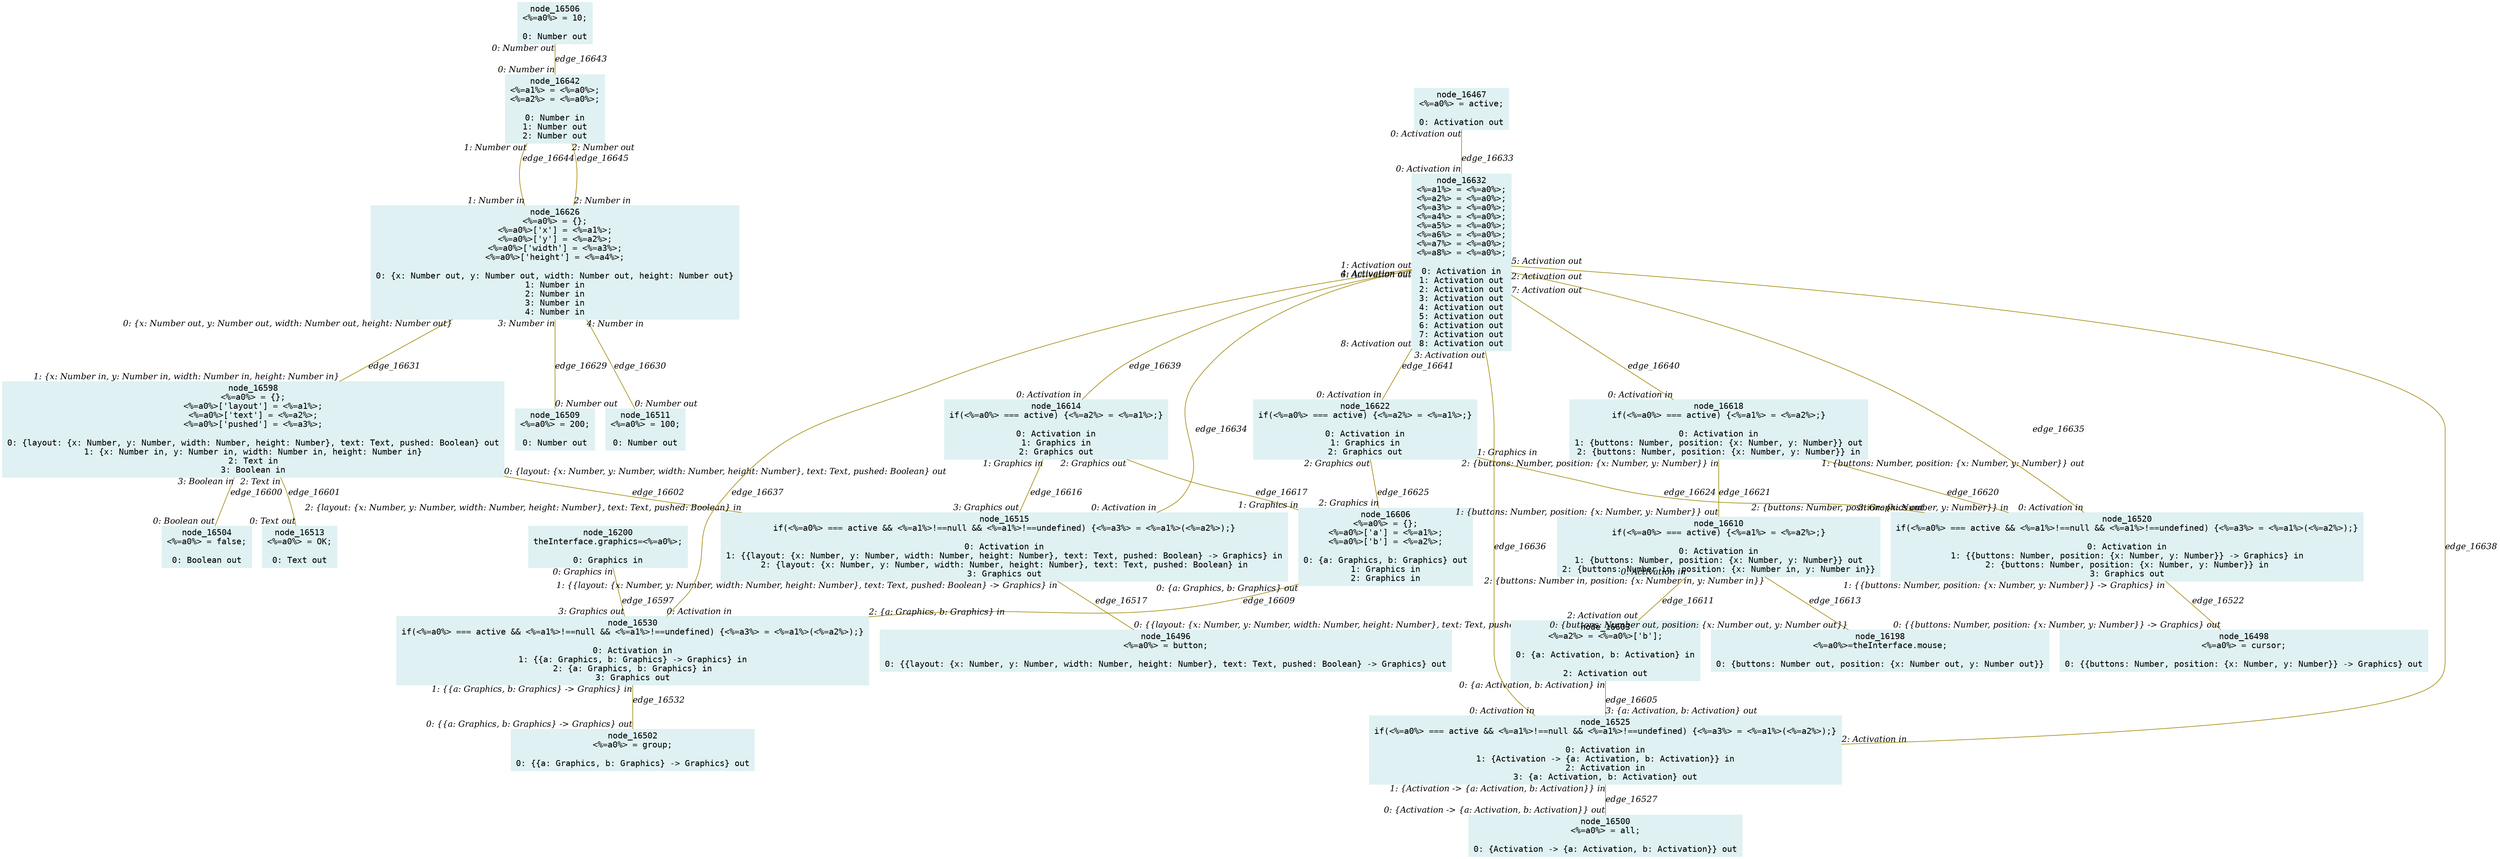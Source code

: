 digraph g{node_16198 [shape="box", style="filled", color="#dff1f2", fontname="Courier", label="node_16198
<%=a0%>=theInterface.mouse;

0: {buttons: Number out, position: {x: Number out, y: Number out}}" ]
node_16200 [shape="box", style="filled", color="#dff1f2", fontname="Courier", label="node_16200
theInterface.graphics=<%=a0%>;

0: Graphics in" ]
node_16467 [shape="box", style="filled", color="#dff1f2", fontname="Courier", label="node_16467
<%=a0%> = active;

0: Activation out" ]
node_16496 [shape="box", style="filled", color="#dff1f2", fontname="Courier", label="node_16496
<%=a0%> = button;

0: {{layout: {x: Number, y: Number, width: Number, height: Number}, text: Text, pushed: Boolean} -> Graphics} out" ]
node_16498 [shape="box", style="filled", color="#dff1f2", fontname="Courier", label="node_16498
<%=a0%> = cursor;

0: {{buttons: Number, position: {x: Number, y: Number}} -> Graphics} out" ]
node_16500 [shape="box", style="filled", color="#dff1f2", fontname="Courier", label="node_16500
<%=a0%> = all;

0: {Activation -> {a: Activation, b: Activation}} out" ]
node_16502 [shape="box", style="filled", color="#dff1f2", fontname="Courier", label="node_16502
<%=a0%> = group;

0: {{a: Graphics, b: Graphics} -> Graphics} out" ]
node_16504 [shape="box", style="filled", color="#dff1f2", fontname="Courier", label="node_16504
<%=a0%> = false;

0: Boolean out" ]
node_16506 [shape="box", style="filled", color="#dff1f2", fontname="Courier", label="node_16506
<%=a0%> = 10;

0: Number out" ]
node_16509 [shape="box", style="filled", color="#dff1f2", fontname="Courier", label="node_16509
<%=a0%> = 200;

0: Number out" ]
node_16511 [shape="box", style="filled", color="#dff1f2", fontname="Courier", label="node_16511
<%=a0%> = 100;

0: Number out" ]
node_16513 [shape="box", style="filled", color="#dff1f2", fontname="Courier", label="node_16513
<%=a0%> = OK;

0: Text out" ]
node_16515 [shape="box", style="filled", color="#dff1f2", fontname="Courier", label="node_16515
if(<%=a0%> === active && <%=a1%>!==null && <%=a1%>!==undefined) {<%=a3%> = <%=a1%>(<%=a2%>);}

0: Activation in
1: {{layout: {x: Number, y: Number, width: Number, height: Number}, text: Text, pushed: Boolean} -> Graphics} in
2: {layout: {x: Number, y: Number, width: Number, height: Number}, text: Text, pushed: Boolean} in
3: Graphics out" ]
node_16520 [shape="box", style="filled", color="#dff1f2", fontname="Courier", label="node_16520
if(<%=a0%> === active && <%=a1%>!==null && <%=a1%>!==undefined) {<%=a3%> = <%=a1%>(<%=a2%>);}

0: Activation in
1: {{buttons: Number, position: {x: Number, y: Number}} -> Graphics} in
2: {buttons: Number, position: {x: Number, y: Number}} in
3: Graphics out" ]
node_16525 [shape="box", style="filled", color="#dff1f2", fontname="Courier", label="node_16525
if(<%=a0%> === active && <%=a1%>!==null && <%=a1%>!==undefined) {<%=a3%> = <%=a1%>(<%=a2%>);}

0: Activation in
1: {Activation -> {a: Activation, b: Activation}} in
2: Activation in
3: {a: Activation, b: Activation} out" ]
node_16530 [shape="box", style="filled", color="#dff1f2", fontname="Courier", label="node_16530
if(<%=a0%> === active && <%=a1%>!==null && <%=a1%>!==undefined) {<%=a3%> = <%=a1%>(<%=a2%>);}

0: Activation in
1: {{a: Graphics, b: Graphics} -> Graphics} in
2: {a: Graphics, b: Graphics} in
3: Graphics out" ]
node_16598 [shape="box", style="filled", color="#dff1f2", fontname="Courier", label="node_16598
<%=a0%> = {};
<%=a0%>['layout'] = <%=a1%>;
<%=a0%>['text'] = <%=a2%>;
<%=a0%>['pushed'] = <%=a3%>;

0: {layout: {x: Number, y: Number, width: Number, height: Number}, text: Text, pushed: Boolean} out
1: {x: Number in, y: Number in, width: Number in, height: Number in}
2: Text in
3: Boolean in" ]
node_16603 [shape="box", style="filled", color="#dff1f2", fontname="Courier", label="node_16603
<%=a2%> = <%=a0%>['b'];

0: {a: Activation, b: Activation} in

2: Activation out" ]
node_16606 [shape="box", style="filled", color="#dff1f2", fontname="Courier", label="node_16606
<%=a0%> = {};
<%=a0%>['a'] = <%=a1%>;
<%=a0%>['b'] = <%=a2%>;

0: {a: Graphics, b: Graphics} out
1: Graphics in
2: Graphics in" ]
node_16610 [shape="box", style="filled", color="#dff1f2", fontname="Courier", label="node_16610
if(<%=a0%> === active) {<%=a1%> = <%=a2%>;}

0: Activation in
1: {buttons: Number, position: {x: Number, y: Number}} out
2: {buttons: Number in, position: {x: Number in, y: Number in}}" ]
node_16614 [shape="box", style="filled", color="#dff1f2", fontname="Courier", label="node_16614
if(<%=a0%> === active) {<%=a2%> = <%=a1%>;}

0: Activation in
1: Graphics in
2: Graphics out" ]
node_16618 [shape="box", style="filled", color="#dff1f2", fontname="Courier", label="node_16618
if(<%=a0%> === active) {<%=a1%> = <%=a2%>;}

0: Activation in
1: {buttons: Number, position: {x: Number, y: Number}} out
2: {buttons: Number, position: {x: Number, y: Number}} in" ]
node_16622 [shape="box", style="filled", color="#dff1f2", fontname="Courier", label="node_16622
if(<%=a0%> === active) {<%=a2%> = <%=a1%>;}

0: Activation in
1: Graphics in
2: Graphics out" ]
node_16626 [shape="box", style="filled", color="#dff1f2", fontname="Courier", label="node_16626
<%=a0%> = {};
<%=a0%>['x'] = <%=a1%>;
<%=a0%>['y'] = <%=a2%>;
<%=a0%>['width'] = <%=a3%>;
<%=a0%>['height'] = <%=a4%>;

0: {x: Number out, y: Number out, width: Number out, height: Number out}
1: Number in
2: Number in
3: Number in
4: Number in" ]
node_16632 [shape="box", style="filled", color="#dff1f2", fontname="Courier", label="node_16632
<%=a1%> = <%=a0%>;
<%=a2%> = <%=a0%>;
<%=a3%> = <%=a0%>;
<%=a4%> = <%=a0%>;
<%=a5%> = <%=a0%>;
<%=a6%> = <%=a0%>;
<%=a7%> = <%=a0%>;
<%=a8%> = <%=a0%>;

0: Activation in
1: Activation out
2: Activation out
3: Activation out
4: Activation out
5: Activation out
6: Activation out
7: Activation out
8: Activation out" ]
node_16642 [shape="box", style="filled", color="#dff1f2", fontname="Courier", label="node_16642
<%=a1%> = <%=a0%>;
<%=a2%> = <%=a0%>;

0: Number in
1: Number out
2: Number out" ]
node_16515 -> node_16496 [dir=none, arrowHead=none, fontname="Times-Italic", arrowsize=1, color="#9d8400", label="edge_16517",  headlabel="0: {{layout: {x: Number, y: Number, width: Number, height: Number}, text: Text, pushed: Boolean} -> Graphics} out", taillabel="1: {{layout: {x: Number, y: Number, width: Number, height: Number}, text: Text, pushed: Boolean} -> Graphics} in" ]
node_16520 -> node_16498 [dir=none, arrowHead=none, fontname="Times-Italic", arrowsize=1, color="#9d8400", label="edge_16522",  headlabel="0: {{buttons: Number, position: {x: Number, y: Number}} -> Graphics} out", taillabel="1: {{buttons: Number, position: {x: Number, y: Number}} -> Graphics} in" ]
node_16525 -> node_16500 [dir=none, arrowHead=none, fontname="Times-Italic", arrowsize=1, color="#9d8400", label="edge_16527",  headlabel="0: {Activation -> {a: Activation, b: Activation}} out", taillabel="1: {Activation -> {a: Activation, b: Activation}} in" ]
node_16530 -> node_16502 [dir=none, arrowHead=none, fontname="Times-Italic", arrowsize=1, color="#9d8400", label="edge_16532",  headlabel="0: {{a: Graphics, b: Graphics} -> Graphics} out", taillabel="1: {{a: Graphics, b: Graphics} -> Graphics} in" ]
node_16200 -> node_16530 [dir=none, arrowHead=none, fontname="Times-Italic", arrowsize=1, color="#9d8400", label="edge_16597",  headlabel="3: Graphics out", taillabel="0: Graphics in" ]
node_16598 -> node_16504 [dir=none, arrowHead=none, fontname="Times-Italic", arrowsize=1, color="#9d8400", label="edge_16600",  headlabel="0: Boolean out", taillabel="3: Boolean in" ]
node_16598 -> node_16513 [dir=none, arrowHead=none, fontname="Times-Italic", arrowsize=1, color="#9d8400", label="edge_16601",  headlabel="0: Text out", taillabel="2: Text in" ]
node_16598 -> node_16515 [dir=none, arrowHead=none, fontname="Times-Italic", arrowsize=1, color="#9d8400", label="edge_16602",  headlabel="2: {layout: {x: Number, y: Number, width: Number, height: Number}, text: Text, pushed: Boolean} in", taillabel="0: {layout: {x: Number, y: Number, width: Number, height: Number}, text: Text, pushed: Boolean} out" ]
node_16603 -> node_16525 [dir=none, arrowHead=none, fontname="Times-Italic", arrowsize=1, color="#9d8400", label="edge_16605",  headlabel="3: {a: Activation, b: Activation} out", taillabel="0: {a: Activation, b: Activation} in" ]
node_16606 -> node_16530 [dir=none, arrowHead=none, fontname="Times-Italic", arrowsize=1, color="#9d8400", label="edge_16609",  headlabel="2: {a: Graphics, b: Graphics} in", taillabel="0: {a: Graphics, b: Graphics} out" ]
node_16610 -> node_16603 [dir=none, arrowHead=none, fontname="Times-Italic", arrowsize=1, color="#9d8400", label="edge_16611",  headlabel="2: Activation out", taillabel="0: Activation in" ]
node_16610 -> node_16198 [dir=none, arrowHead=none, fontname="Times-Italic", arrowsize=1, color="#9d8400", label="edge_16613",  headlabel="0: {buttons: Number out, position: {x: Number out, y: Number out}}", taillabel="2: {buttons: Number in, position: {x: Number in, y: Number in}}" ]
node_16614 -> node_16515 [dir=none, arrowHead=none, fontname="Times-Italic", arrowsize=1, color="#9d8400", label="edge_16616",  headlabel="3: Graphics out", taillabel="1: Graphics in" ]
node_16614 -> node_16606 [dir=none, arrowHead=none, fontname="Times-Italic", arrowsize=1, color="#9d8400", label="edge_16617",  headlabel="1: Graphics in", taillabel="2: Graphics out" ]
node_16618 -> node_16520 [dir=none, arrowHead=none, fontname="Times-Italic", arrowsize=1, color="#9d8400", label="edge_16620",  headlabel="2: {buttons: Number, position: {x: Number, y: Number}} in", taillabel="1: {buttons: Number, position: {x: Number, y: Number}} out" ]
node_16618 -> node_16610 [dir=none, arrowHead=none, fontname="Times-Italic", arrowsize=1, color="#9d8400", label="edge_16621",  headlabel="1: {buttons: Number, position: {x: Number, y: Number}} out", taillabel="2: {buttons: Number, position: {x: Number, y: Number}} in" ]
node_16622 -> node_16520 [dir=none, arrowHead=none, fontname="Times-Italic", arrowsize=1, color="#9d8400", label="edge_16624",  headlabel="3: Graphics out", taillabel="1: Graphics in" ]
node_16622 -> node_16606 [dir=none, arrowHead=none, fontname="Times-Italic", arrowsize=1, color="#9d8400", label="edge_16625",  headlabel="2: Graphics in", taillabel="2: Graphics out" ]
node_16626 -> node_16509 [dir=none, arrowHead=none, fontname="Times-Italic", arrowsize=1, color="#9d8400", label="edge_16629",  headlabel="0: Number out", taillabel="3: Number in" ]
node_16626 -> node_16511 [dir=none, arrowHead=none, fontname="Times-Italic", arrowsize=1, color="#9d8400", label="edge_16630",  headlabel="0: Number out", taillabel="4: Number in" ]
node_16626 -> node_16598 [dir=none, arrowHead=none, fontname="Times-Italic", arrowsize=1, color="#9d8400", label="edge_16631",  headlabel="1: {x: Number in, y: Number in, width: Number in, height: Number in}", taillabel="0: {x: Number out, y: Number out, width: Number out, height: Number out}" ]
node_16467 -> node_16632 [dir=none, arrowHead=none, fontname="Times-Italic", arrowsize=1, color="#9d8400", label="edge_16633",  headlabel="0: Activation in", taillabel="0: Activation out" ]
node_16632 -> node_16515 [dir=none, arrowHead=none, fontname="Times-Italic", arrowsize=1, color="#9d8400", label="edge_16634",  headlabel="0: Activation in", taillabel="1: Activation out" ]
node_16632 -> node_16520 [dir=none, arrowHead=none, fontname="Times-Italic", arrowsize=1, color="#9d8400", label="edge_16635",  headlabel="0: Activation in", taillabel="2: Activation out" ]
node_16632 -> node_16525 [dir=none, arrowHead=none, fontname="Times-Italic", arrowsize=1, color="#9d8400", label="edge_16636",  headlabel="0: Activation in", taillabel="3: Activation out" ]
node_16632 -> node_16530 [dir=none, arrowHead=none, fontname="Times-Italic", arrowsize=1, color="#9d8400", label="edge_16637",  headlabel="0: Activation in", taillabel="4: Activation out" ]
node_16632 -> node_16525 [dir=none, arrowHead=none, fontname="Times-Italic", arrowsize=1, color="#9d8400", label="edge_16638",  headlabel="2: Activation in", taillabel="5: Activation out" ]
node_16632 -> node_16614 [dir=none, arrowHead=none, fontname="Times-Italic", arrowsize=1, color="#9d8400", label="edge_16639",  headlabel="0: Activation in", taillabel="6: Activation out" ]
node_16632 -> node_16618 [dir=none, arrowHead=none, fontname="Times-Italic", arrowsize=1, color="#9d8400", label="edge_16640",  headlabel="0: Activation in", taillabel="7: Activation out" ]
node_16632 -> node_16622 [dir=none, arrowHead=none, fontname="Times-Italic", arrowsize=1, color="#9d8400", label="edge_16641",  headlabel="0: Activation in", taillabel="8: Activation out" ]
node_16506 -> node_16642 [dir=none, arrowHead=none, fontname="Times-Italic", arrowsize=1, color="#9d8400", label="edge_16643",  headlabel="0: Number in", taillabel="0: Number out" ]
node_16642 -> node_16626 [dir=none, arrowHead=none, fontname="Times-Italic", arrowsize=1, color="#9d8400", label="edge_16644",  headlabel="1: Number in", taillabel="1: Number out" ]
node_16642 -> node_16626 [dir=none, arrowHead=none, fontname="Times-Italic", arrowsize=1, color="#9d8400", label="edge_16645",  headlabel="2: Number in", taillabel="2: Number out" ]
}